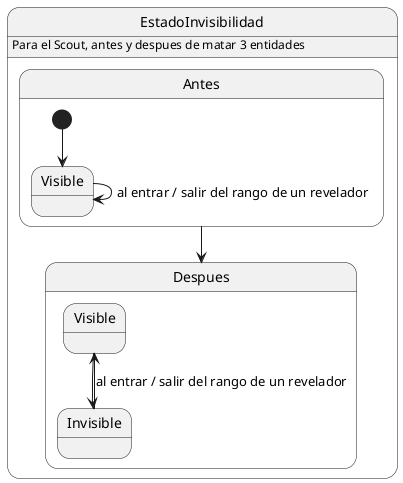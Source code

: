 @startuml
'https://plantuml.com/state-diagram

state EstadoInvisibilidad{


EstadoInvisibilidad: Para el Scout, antes y despues de matar 3 entidades
    state Antes{
    state "Visible" as 1
        [*] --> 1
        1 --> 1 : al entrar / salir del rango de un revelador
    }
    state Despues{
    state "Visible" as 2
        Invisible --> 2 : al entrar / salir del rango de un revelador
        2 --> Invisible
    }
}
Antes-->Despues
@enduml
